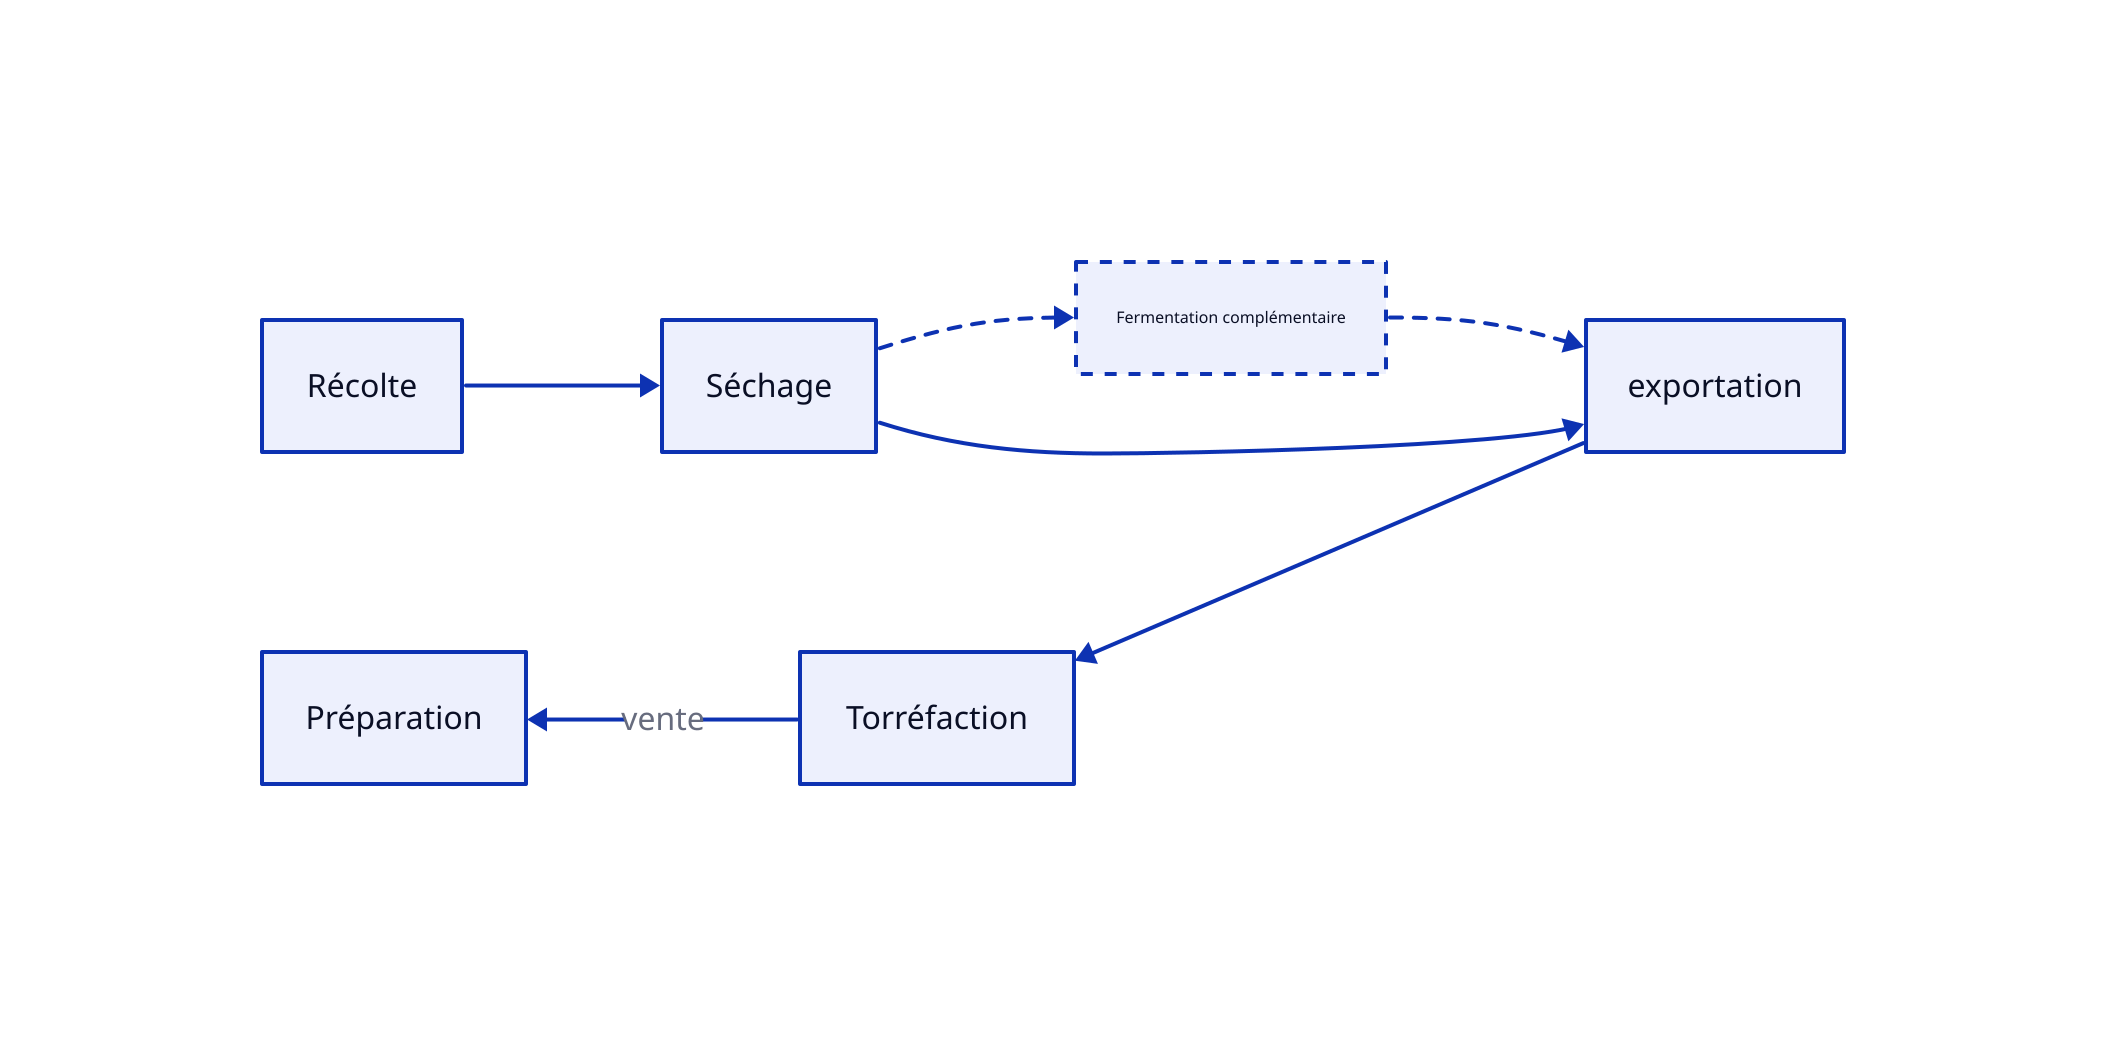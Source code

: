 style.fill: transparent
grid-columns: 3
grid-rows: 2

a:"" {
    style.fill: transparent
    style.stroke: transparent
    direction: right
    recolte: Récolte
    sechage: Séchage
    fermentation: Fermentation complémentaire
    fermentation.style.font-size: 8
    fermentation.style.stroke-dash: 3
    exportation
}


b: "" {
    style.fill: transparent
    style.stroke: transparent
    direction: left
    torrefaction: Torréfaction
    preparation: Préparation
}

a.recolte -> a.sechage
a.sechage -> a.fermentation {
    style {
        stroke-dash: 3
    }
}
a.fermentation -> a.exportation {
    style {
        stroke-dash: 3
    }
}
a.sechage -> a.exportation
a.exportation -> b.torrefaction
b.torrefaction -> b.preparation: vente